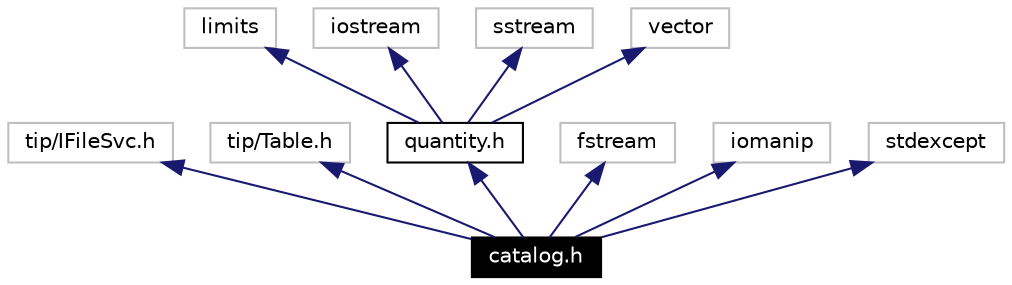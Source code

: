digraph inheritance
{
  Node13 [shape="box",label="catalog.h",fontsize=10,height=0.2,width=0.4,fontname="Helvetica",color="black",style="filled" fontcolor="white"];
  Node14 -> Node13 [dir=back,color="midnightblue",fontsize=10,style="solid",fontname="Helvetica"];
  Node14 [shape="box",label="tip/IFileSvc.h",fontsize=10,height=0.2,width=0.4,fontname="Helvetica",color="grey75"];
  Node15 -> Node13 [dir=back,color="midnightblue",fontsize=10,style="solid",fontname="Helvetica"];
  Node15 [shape="box",label="tip/Table.h",fontsize=10,height=0.2,width=0.4,fontname="Helvetica",color="grey75"];
  Node16 -> Node13 [dir=back,color="midnightblue",fontsize=10,style="solid",fontname="Helvetica"];
  Node16 [shape="box",label="quantity.h",fontsize=10,height=0.2,width=0.4,fontname="Helvetica",color="black",URL="$quantity_8h.html"];
  Node17 -> Node16 [dir=back,color="midnightblue",fontsize=10,style="solid",fontname="Helvetica"];
  Node17 [shape="box",label="limits",fontsize=10,height=0.2,width=0.4,fontname="Helvetica",color="grey75"];
  Node18 -> Node16 [dir=back,color="midnightblue",fontsize=10,style="solid",fontname="Helvetica"];
  Node18 [shape="box",label="iostream",fontsize=10,height=0.2,width=0.4,fontname="Helvetica",color="grey75"];
  Node19 -> Node16 [dir=back,color="midnightblue",fontsize=10,style="solid",fontname="Helvetica"];
  Node19 [shape="box",label="sstream",fontsize=10,height=0.2,width=0.4,fontname="Helvetica",color="grey75"];
  Node20 -> Node16 [dir=back,color="midnightblue",fontsize=10,style="solid",fontname="Helvetica"];
  Node20 [shape="box",label="vector",fontsize=10,height=0.2,width=0.4,fontname="Helvetica",color="grey75"];
  Node21 -> Node13 [dir=back,color="midnightblue",fontsize=10,style="solid",fontname="Helvetica"];
  Node21 [shape="box",label="fstream",fontsize=10,height=0.2,width=0.4,fontname="Helvetica",color="grey75"];
  Node22 -> Node13 [dir=back,color="midnightblue",fontsize=10,style="solid",fontname="Helvetica"];
  Node22 [shape="box",label="iomanip",fontsize=10,height=0.2,width=0.4,fontname="Helvetica",color="grey75"];
  Node23 -> Node13 [dir=back,color="midnightblue",fontsize=10,style="solid",fontname="Helvetica"];
  Node23 [shape="box",label="stdexcept",fontsize=10,height=0.2,width=0.4,fontname="Helvetica",color="grey75"];
}

